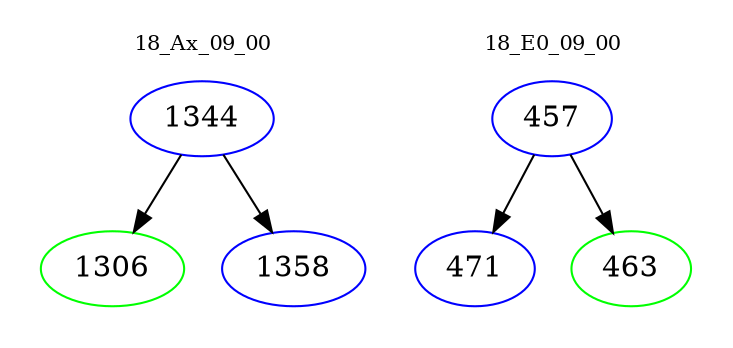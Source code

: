 digraph{
subgraph cluster_0 {
color = white
label = "18_Ax_09_00";
fontsize=10;
T0_1344 [label="1344", color="blue"]
T0_1344 -> T0_1306 [color="black"]
T0_1306 [label="1306", color="green"]
T0_1344 -> T0_1358 [color="black"]
T0_1358 [label="1358", color="blue"]
}
subgraph cluster_1 {
color = white
label = "18_E0_09_00";
fontsize=10;
T1_457 [label="457", color="blue"]
T1_457 -> T1_471 [color="black"]
T1_471 [label="471", color="blue"]
T1_457 -> T1_463 [color="black"]
T1_463 [label="463", color="green"]
}
}
